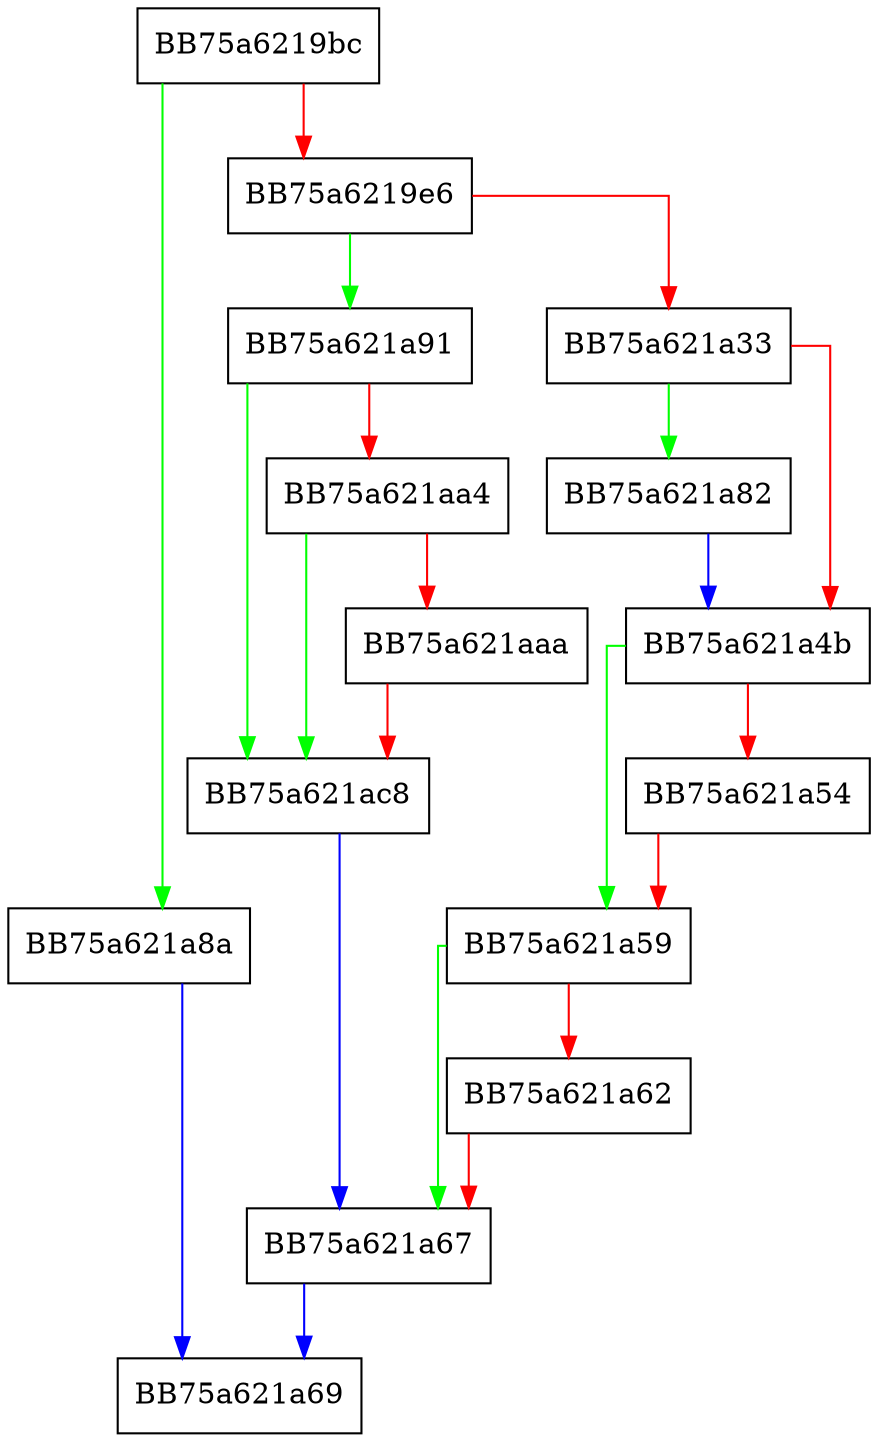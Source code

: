 digraph Remove {
  node [shape="box"];
  graph [splines=ortho];
  BB75a6219bc -> BB75a621a8a [color="green"];
  BB75a6219bc -> BB75a6219e6 [color="red"];
  BB75a6219e6 -> BB75a621a91 [color="green"];
  BB75a6219e6 -> BB75a621a33 [color="red"];
  BB75a621a33 -> BB75a621a82 [color="green"];
  BB75a621a33 -> BB75a621a4b [color="red"];
  BB75a621a4b -> BB75a621a59 [color="green"];
  BB75a621a4b -> BB75a621a54 [color="red"];
  BB75a621a54 -> BB75a621a59 [color="red"];
  BB75a621a59 -> BB75a621a67 [color="green"];
  BB75a621a59 -> BB75a621a62 [color="red"];
  BB75a621a62 -> BB75a621a67 [color="red"];
  BB75a621a67 -> BB75a621a69 [color="blue"];
  BB75a621a82 -> BB75a621a4b [color="blue"];
  BB75a621a8a -> BB75a621a69 [color="blue"];
  BB75a621a91 -> BB75a621ac8 [color="green"];
  BB75a621a91 -> BB75a621aa4 [color="red"];
  BB75a621aa4 -> BB75a621ac8 [color="green"];
  BB75a621aa4 -> BB75a621aaa [color="red"];
  BB75a621aaa -> BB75a621ac8 [color="red"];
  BB75a621ac8 -> BB75a621a67 [color="blue"];
}